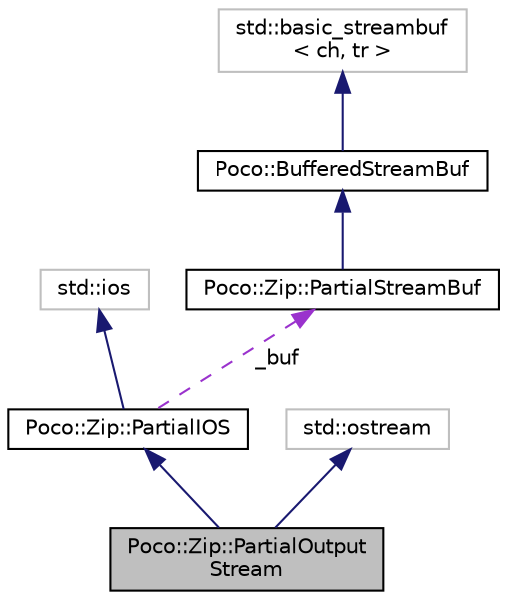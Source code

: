 digraph "Poco::Zip::PartialOutputStream"
{
 // LATEX_PDF_SIZE
  edge [fontname="Helvetica",fontsize="10",labelfontname="Helvetica",labelfontsize="10"];
  node [fontname="Helvetica",fontsize="10",shape=record];
  Node1 [label="Poco::Zip::PartialOutput\lStream",height=0.2,width=0.4,color="black", fillcolor="grey75", style="filled", fontcolor="black",tooltip=" "];
  Node2 -> Node1 [dir="back",color="midnightblue",fontsize="10",style="solid"];
  Node2 [label="Poco::Zip::PartialIOS",height=0.2,width=0.4,color="black", fillcolor="white", style="filled",URL="$classPoco_1_1Zip_1_1PartialIOS.html",tooltip=" "];
  Node3 -> Node2 [dir="back",color="midnightblue",fontsize="10",style="solid"];
  Node3 [label="std::ios",height=0.2,width=0.4,color="grey75", fillcolor="white", style="filled",tooltip=" "];
  Node4 -> Node2 [dir="back",color="darkorchid3",fontsize="10",style="dashed",label=" _buf" ];
  Node4 [label="Poco::Zip::PartialStreamBuf",height=0.2,width=0.4,color="black", fillcolor="white", style="filled",URL="$classPoco_1_1Zip_1_1PartialStreamBuf.html",tooltip="A PartialStreamBuf is a class that limits one view on an inputstream to a selected view range."];
  Node5 -> Node4 [dir="back",color="midnightblue",fontsize="10",style="solid"];
  Node5 [label="Poco::BufferedStreamBuf",height=0.2,width=0.4,color="black", fillcolor="white", style="filled",URL="$classPoco_1_1BasicBufferedStreamBuf.html",tooltip=" "];
  Node6 -> Node5 [dir="back",color="midnightblue",fontsize="10",style="solid"];
  Node6 [label="std::basic_streambuf\l\< ch, tr \>",height=0.2,width=0.4,color="grey75", fillcolor="white", style="filled",tooltip=" "];
  Node7 -> Node1 [dir="back",color="midnightblue",fontsize="10",style="solid"];
  Node7 [label="std::ostream",height=0.2,width=0.4,color="grey75", fillcolor="white", style="filled",tooltip=" "];
}
